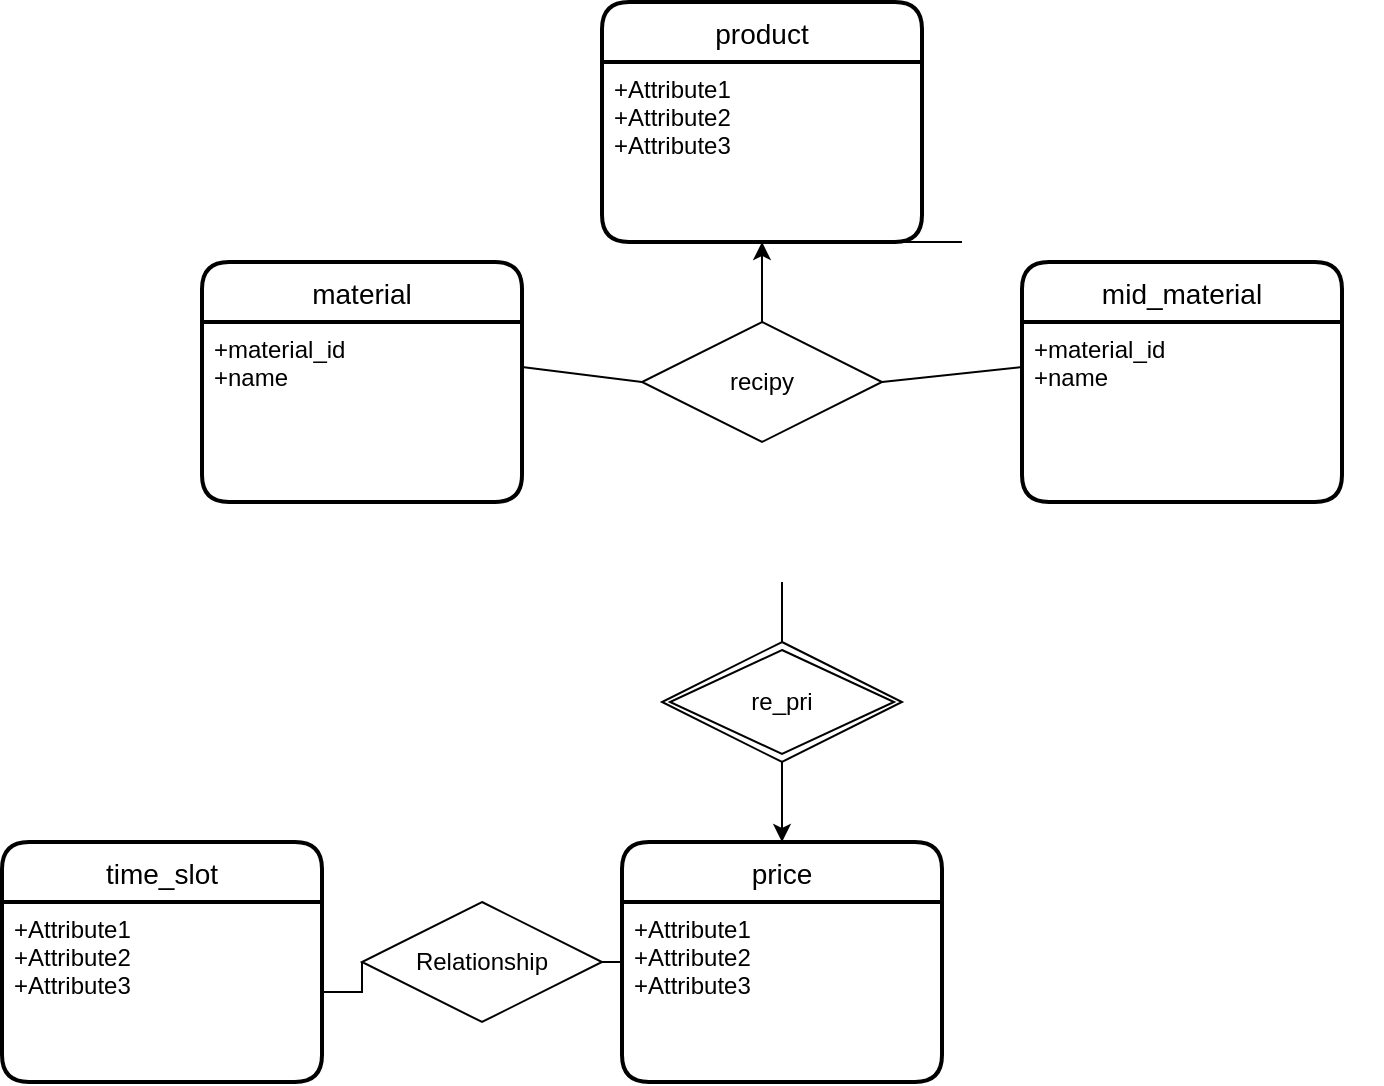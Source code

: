 <mxfile version="20.0.3" type="github">
  <diagram id="R2lEEEUBdFMjLlhIrx00" name="Page-1">
    <mxGraphModel dx="1632" dy="400" grid="1" gridSize="10" guides="1" tooltips="1" connect="1" arrows="1" fold="1" page="1" pageScale="1" pageWidth="850" pageHeight="1100" math="0" shadow="0" extFonts="Permanent Marker^https://fonts.googleapis.com/css?family=Permanent+Marker">
      <root>
        <mxCell id="0" />
        <mxCell id="1" parent="0" />
        <mxCell id="oF433IRrJV9uxGDwG59W-7" value="price" style="swimlane;childLayout=stackLayout;horizontal=1;startSize=30;horizontalStack=0;rounded=1;fontSize=14;fontStyle=0;strokeWidth=2;resizeParent=0;resizeLast=1;shadow=0;dashed=0;align=center;" vertex="1" parent="1">
          <mxGeometry x="300" y="460" width="160" height="120" as="geometry" />
        </mxCell>
        <mxCell id="oF433IRrJV9uxGDwG59W-8" value="+Attribute1&#xa;+Attribute2&#xa;+Attribute3" style="align=left;strokeColor=none;fillColor=none;spacingLeft=4;fontSize=12;verticalAlign=top;resizable=0;rotatable=0;part=1;" vertex="1" parent="oF433IRrJV9uxGDwG59W-7">
          <mxGeometry y="30" width="160" height="90" as="geometry" />
        </mxCell>
        <mxCell id="oF433IRrJV9uxGDwG59W-9" value="time_slot" style="swimlane;childLayout=stackLayout;horizontal=1;startSize=30;horizontalStack=0;rounded=1;fontSize=14;fontStyle=0;strokeWidth=2;resizeParent=0;resizeLast=1;shadow=0;dashed=0;align=center;" vertex="1" parent="1">
          <mxGeometry x="-10" y="460" width="160" height="120" as="geometry" />
        </mxCell>
        <mxCell id="oF433IRrJV9uxGDwG59W-10" value="+Attribute1&#xa;+Attribute2&#xa;+Attribute3" style="align=left;strokeColor=none;fillColor=none;spacingLeft=4;fontSize=12;verticalAlign=top;resizable=0;rotatable=0;part=1;" vertex="1" parent="oF433IRrJV9uxGDwG59W-9">
          <mxGeometry y="30" width="160" height="90" as="geometry" />
        </mxCell>
        <mxCell id="oF433IRrJV9uxGDwG59W-17" value="" style="group" vertex="1" connectable="0" parent="1">
          <mxGeometry x="80" y="40" width="600" height="290" as="geometry" />
        </mxCell>
        <mxCell id="oF433IRrJV9uxGDwG59W-1" value="material" style="swimlane;childLayout=stackLayout;horizontal=1;startSize=30;horizontalStack=0;rounded=1;fontSize=14;fontStyle=0;strokeWidth=2;resizeParent=0;resizeLast=1;shadow=0;dashed=0;align=center;" vertex="1" parent="oF433IRrJV9uxGDwG59W-17">
          <mxGeometry x="10" y="130" width="160" height="120" as="geometry" />
        </mxCell>
        <mxCell id="oF433IRrJV9uxGDwG59W-2" value="+material_id&#xa;+name" style="align=left;strokeColor=none;fillColor=none;spacingLeft=4;fontSize=12;verticalAlign=top;resizable=0;rotatable=0;part=1;" vertex="1" parent="oF433IRrJV9uxGDwG59W-1">
          <mxGeometry y="30" width="160" height="90" as="geometry" />
        </mxCell>
        <mxCell id="oF433IRrJV9uxGDwG59W-3" value="mid_material" style="swimlane;childLayout=stackLayout;horizontal=1;startSize=30;horizontalStack=0;rounded=1;fontSize=14;fontStyle=0;strokeWidth=2;resizeParent=0;resizeLast=1;shadow=0;dashed=0;align=center;" vertex="1" parent="oF433IRrJV9uxGDwG59W-17">
          <mxGeometry x="420" y="130" width="160" height="120" as="geometry" />
        </mxCell>
        <mxCell id="oF433IRrJV9uxGDwG59W-4" value="+material_id&#xa;+name" style="align=left;strokeColor=none;fillColor=none;spacingLeft=4;fontSize=12;verticalAlign=top;resizable=0;rotatable=0;part=1;" vertex="1" parent="oF433IRrJV9uxGDwG59W-3">
          <mxGeometry y="30" width="160" height="90" as="geometry" />
        </mxCell>
        <mxCell id="oF433IRrJV9uxGDwG59W-5" value="product" style="swimlane;childLayout=stackLayout;horizontal=1;startSize=30;horizontalStack=0;rounded=1;fontSize=14;fontStyle=0;strokeWidth=2;resizeParent=0;resizeLast=1;shadow=0;dashed=0;align=center;" vertex="1" parent="oF433IRrJV9uxGDwG59W-17">
          <mxGeometry x="210" width="160" height="120" as="geometry" />
        </mxCell>
        <mxCell id="oF433IRrJV9uxGDwG59W-6" value="+Attribute1&#xa;+Attribute2&#xa;+Attribute3" style="align=left;strokeColor=none;fillColor=none;spacingLeft=4;fontSize=12;verticalAlign=top;resizable=0;rotatable=0;part=1;" vertex="1" parent="oF433IRrJV9uxGDwG59W-5">
          <mxGeometry y="30" width="160" height="90" as="geometry" />
        </mxCell>
        <mxCell id="oF433IRrJV9uxGDwG59W-11" value="recipy" style="shape=rhombus;perimeter=rhombusPerimeter;whiteSpace=wrap;html=1;align=center;" vertex="1" parent="oF433IRrJV9uxGDwG59W-17">
          <mxGeometry x="230" y="160" width="120" height="60" as="geometry" />
        </mxCell>
        <mxCell id="oF433IRrJV9uxGDwG59W-12" value="" style="endArrow=none;html=1;rounded=0;" edge="1" parent="oF433IRrJV9uxGDwG59W-17">
          <mxGeometry relative="1" as="geometry">
            <mxPoint x="230" y="120" as="sourcePoint" />
            <mxPoint x="390" y="120" as="targetPoint" />
          </mxGeometry>
        </mxCell>
        <mxCell id="oF433IRrJV9uxGDwG59W-14" value="" style="endArrow=none;html=1;rounded=0;exitX=1;exitY=0.25;exitDx=0;exitDy=0;entryX=0;entryY=0.5;entryDx=0;entryDy=0;" edge="1" parent="oF433IRrJV9uxGDwG59W-17" source="oF433IRrJV9uxGDwG59W-2" target="oF433IRrJV9uxGDwG59W-11">
          <mxGeometry relative="1" as="geometry">
            <mxPoint x="190" y="260" as="sourcePoint" />
            <mxPoint x="350" y="260" as="targetPoint" />
          </mxGeometry>
        </mxCell>
        <mxCell id="oF433IRrJV9uxGDwG59W-15" value="" style="endArrow=none;html=1;rounded=0;entryX=0;entryY=0.25;entryDx=0;entryDy=0;" edge="1" parent="oF433IRrJV9uxGDwG59W-17" target="oF433IRrJV9uxGDwG59W-4">
          <mxGeometry relative="1" as="geometry">
            <mxPoint x="350" y="190" as="sourcePoint" />
            <mxPoint x="410" y="190" as="targetPoint" />
          </mxGeometry>
        </mxCell>
        <mxCell id="oF433IRrJV9uxGDwG59W-16" value="" style="endArrow=classic;html=1;rounded=0;endFill=1;" edge="1" parent="oF433IRrJV9uxGDwG59W-17">
          <mxGeometry relative="1" as="geometry">
            <mxPoint x="290" y="160" as="sourcePoint" />
            <mxPoint x="290" y="120" as="targetPoint" />
          </mxGeometry>
        </mxCell>
        <mxCell id="oF433IRrJV9uxGDwG59W-21" style="edgeStyle=orthogonalEdgeStyle;rounded=0;orthogonalLoop=1;jettySize=auto;html=1;exitX=0.5;exitY=1;exitDx=0;exitDy=0;entryX=0.5;entryY=0;entryDx=0;entryDy=0;endArrow=classic;endFill=1;" edge="1" parent="1" source="oF433IRrJV9uxGDwG59W-19" target="oF433IRrJV9uxGDwG59W-7">
          <mxGeometry relative="1" as="geometry" />
        </mxCell>
        <mxCell id="oF433IRrJV9uxGDwG59W-22" style="edgeStyle=orthogonalEdgeStyle;rounded=0;orthogonalLoop=1;jettySize=auto;html=1;exitX=0.5;exitY=0;exitDx=0;exitDy=0;endArrow=none;endFill=0;" edge="1" parent="1" source="oF433IRrJV9uxGDwG59W-19">
          <mxGeometry relative="1" as="geometry">
            <mxPoint x="380" y="330" as="targetPoint" />
          </mxGeometry>
        </mxCell>
        <mxCell id="oF433IRrJV9uxGDwG59W-19" value="re_pri" style="shape=rhombus;double=1;perimeter=rhombusPerimeter;whiteSpace=wrap;html=1;align=center;" vertex="1" parent="1">
          <mxGeometry x="320" y="360" width="120" height="60" as="geometry" />
        </mxCell>
        <mxCell id="oF433IRrJV9uxGDwG59W-25" style="edgeStyle=orthogonalEdgeStyle;rounded=0;orthogonalLoop=1;jettySize=auto;html=1;exitX=1;exitY=0.5;exitDx=0;exitDy=0;entryX=0;entryY=0.5;entryDx=0;entryDy=0;endArrow=none;endFill=0;" edge="1" parent="1" source="oF433IRrJV9uxGDwG59W-23" target="oF433IRrJV9uxGDwG59W-8">
          <mxGeometry relative="1" as="geometry" />
        </mxCell>
        <mxCell id="oF433IRrJV9uxGDwG59W-23" value="Relationship" style="shape=rhombus;perimeter=rhombusPerimeter;whiteSpace=wrap;html=1;align=center;" vertex="1" parent="1">
          <mxGeometry x="170" y="490" width="120" height="60" as="geometry" />
        </mxCell>
        <mxCell id="oF433IRrJV9uxGDwG59W-24" style="edgeStyle=orthogonalEdgeStyle;rounded=0;orthogonalLoop=1;jettySize=auto;html=1;exitX=1;exitY=0.5;exitDx=0;exitDy=0;entryX=0;entryY=0.5;entryDx=0;entryDy=0;endArrow=none;endFill=0;" edge="1" parent="1" source="oF433IRrJV9uxGDwG59W-10" target="oF433IRrJV9uxGDwG59W-23">
          <mxGeometry relative="1" as="geometry" />
        </mxCell>
      </root>
    </mxGraphModel>
  </diagram>
</mxfile>
